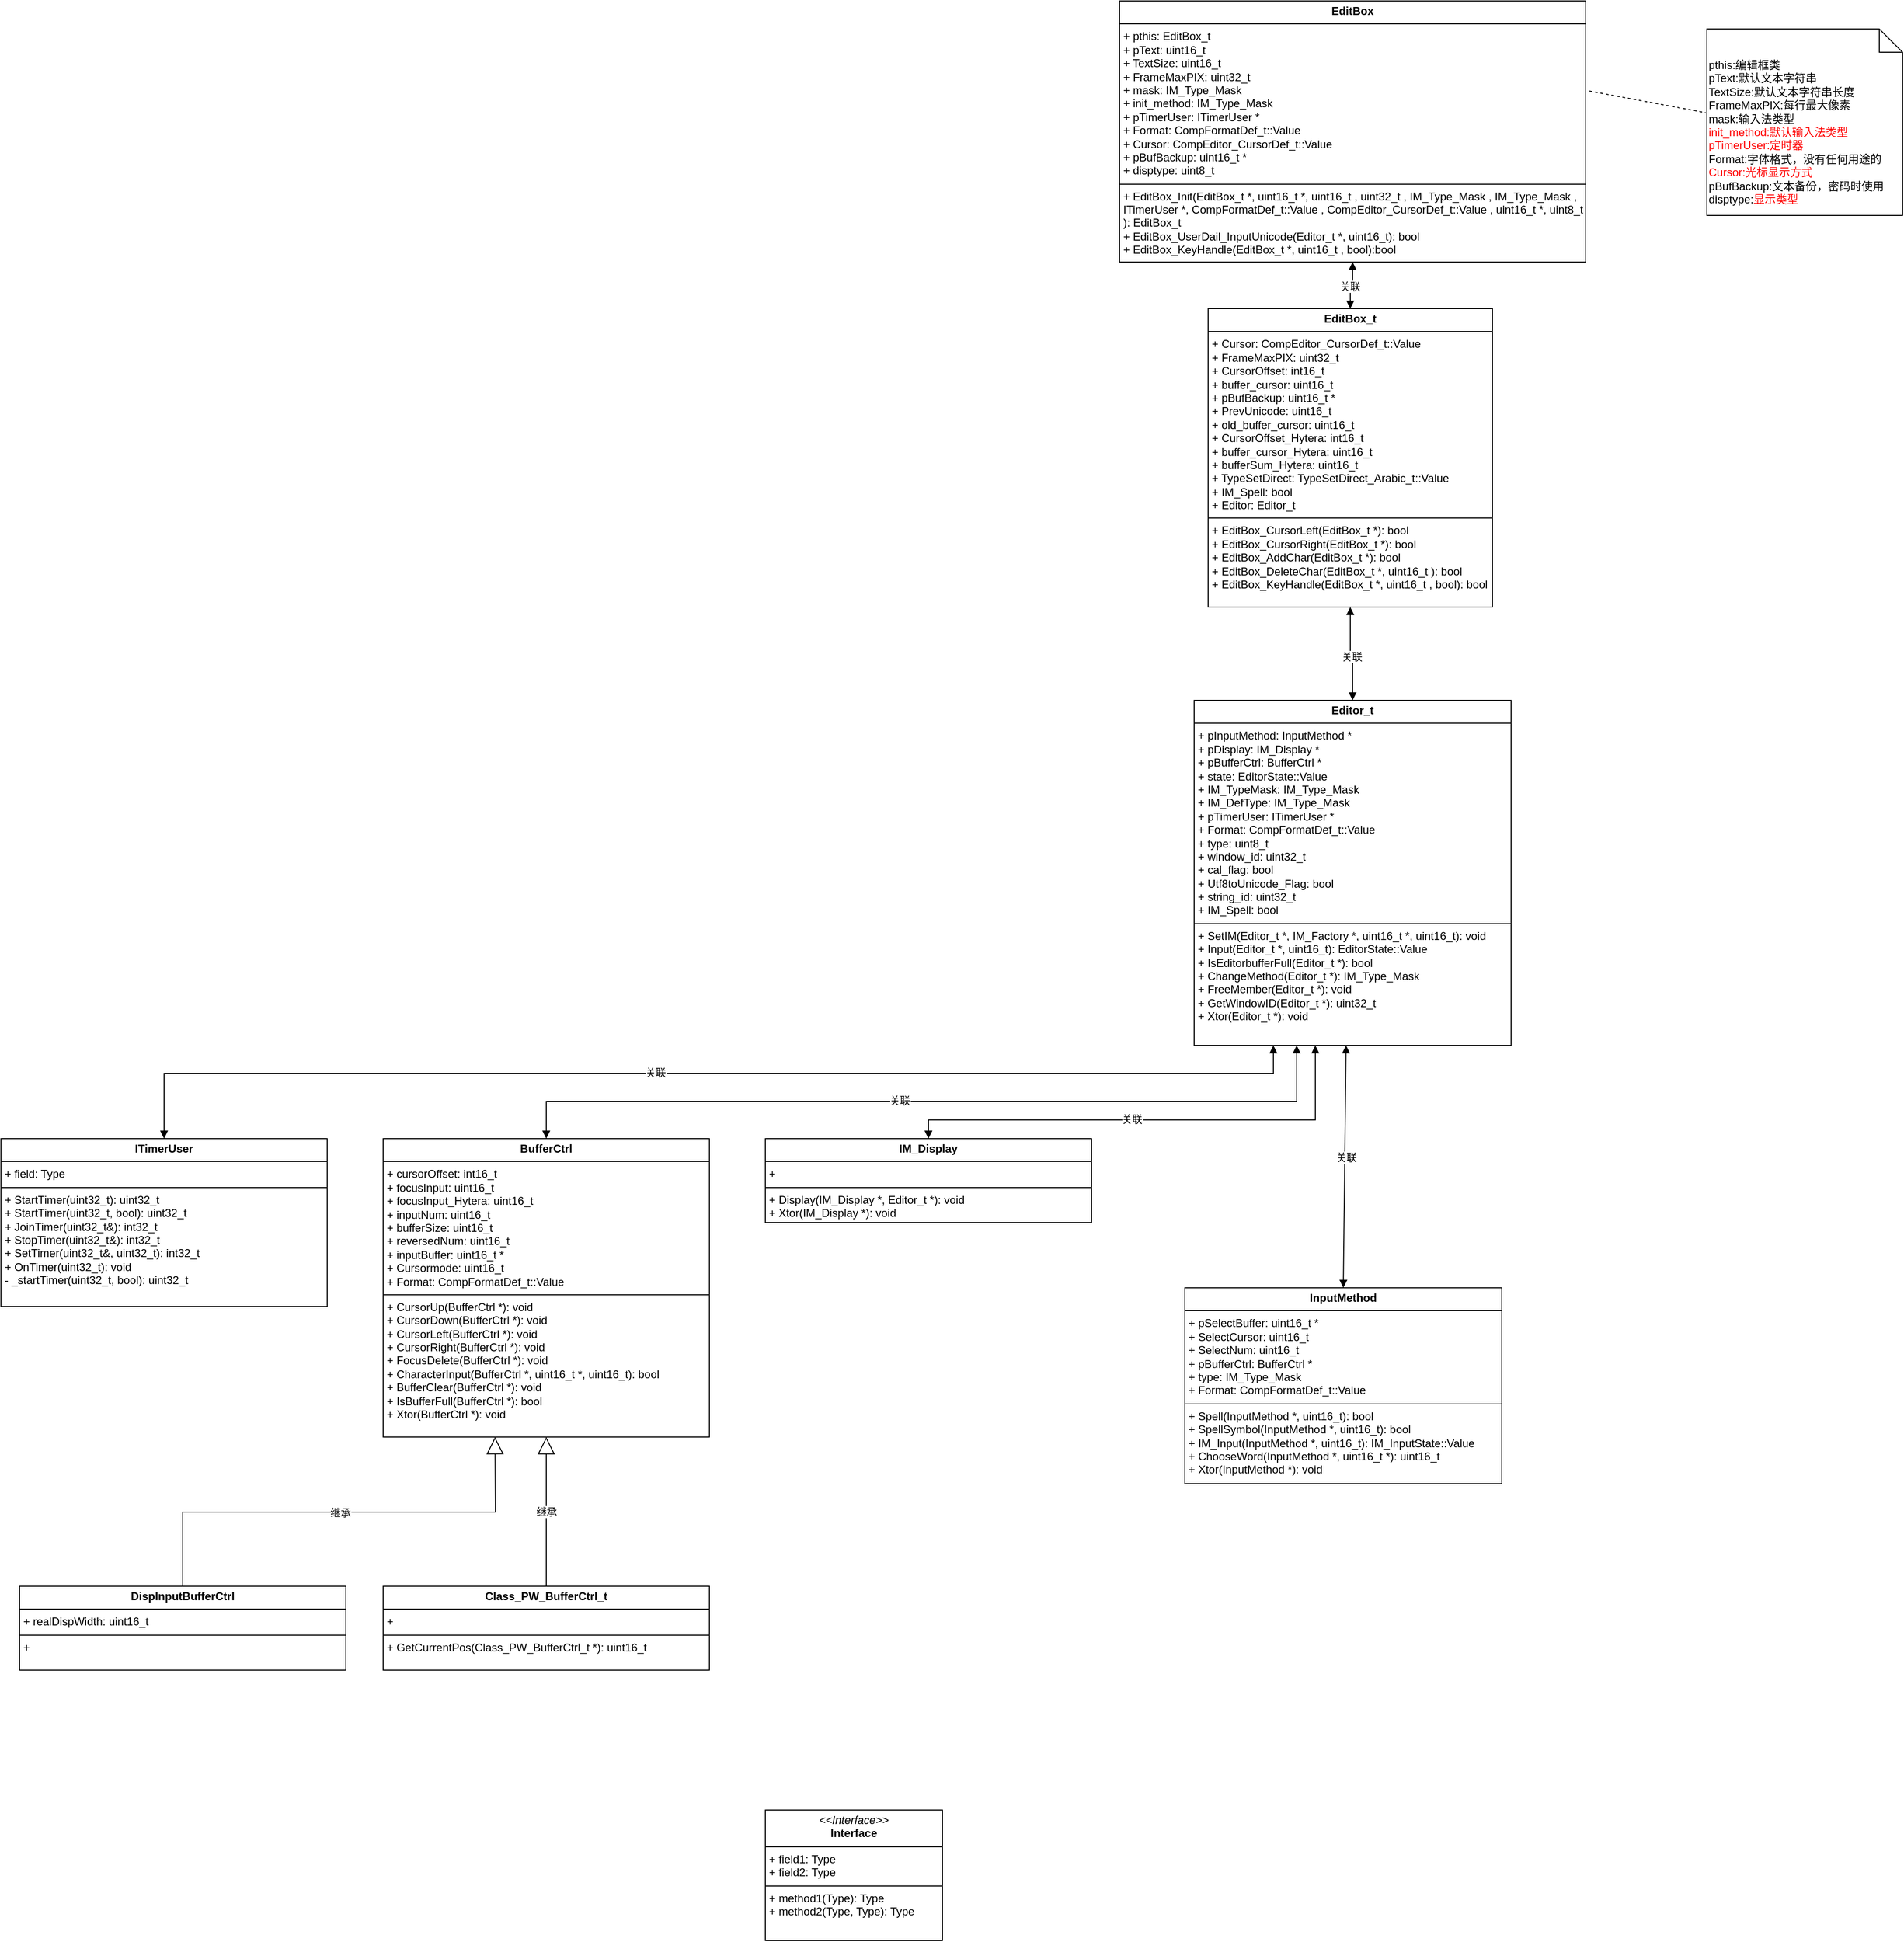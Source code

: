 <mxfile version="24.7.17">
  <diagram name="第 1 页" id="E2rAokYv426lj2ui6Ky3">
    <mxGraphModel dx="2416" dy="649" grid="1" gridSize="10" guides="1" tooltips="1" connect="1" arrows="1" fold="1" page="1" pageScale="1" pageWidth="1169" pageHeight="827" math="0" shadow="0">
      <root>
        <mxCell id="0" />
        <mxCell id="1" parent="0" />
        <mxCell id="XoDWs4bZA6tommtM4KCv-1" value="&lt;p style=&quot;margin:0px;margin-top:4px;text-align:center;&quot;&gt;&lt;b&gt;EditBox&lt;/b&gt;&lt;/p&gt;&lt;hr size=&quot;1&quot; style=&quot;border-style:solid;&quot;&gt;&lt;p style=&quot;margin:0px;margin-left:4px;&quot;&gt;+ pthis: EditBox_t&lt;/p&gt;&lt;p style=&quot;margin:0px;margin-left:4px;&quot;&gt;+&amp;nbsp;pText:&amp;nbsp;uint16_t&lt;/p&gt;&lt;p style=&quot;margin:0px;margin-left:4px;&quot;&gt;+ TextSize:&amp;nbsp;uint16_t&lt;/p&gt;&lt;p style=&quot;margin:0px;margin-left:4px;&quot;&gt;+ FrameMaxPIX:&amp;nbsp;uint32_t&lt;br&gt;&lt;/p&gt;&lt;p style=&quot;margin:0px;margin-left:4px;&quot;&gt;+ mask:&amp;nbsp;IM_Type_Mask&lt;br&gt;&lt;/p&gt;&lt;p style=&quot;margin:0px;margin-left:4px;&quot;&gt;+ init_method:&amp;nbsp;IM_Type_Mask&lt;br&gt;&lt;/p&gt;&lt;p style=&quot;margin:0px;margin-left:4px;&quot;&gt;+ pTimerUser:&amp;nbsp;ITimerUser *&lt;br&gt;&lt;/p&gt;&lt;p style=&quot;margin:0px;margin-left:4px;&quot;&gt;+ Format:&amp;nbsp;CompFormatDef_t::Value&lt;br&gt;&lt;/p&gt;&lt;p style=&quot;margin:0px;margin-left:4px;&quot;&gt;+ Cursor:&amp;nbsp;CompEditor_CursorDef_t::Value&lt;br&gt;&lt;/p&gt;&lt;p style=&quot;margin:0px;margin-left:4px;&quot;&gt;+ pBufBackup:&amp;nbsp;uint16_t *&lt;br&gt;&lt;/p&gt;&lt;p style=&quot;margin:0px;margin-left:4px;&quot;&gt;+ disptype:&amp;nbsp;uint8_t&lt;/p&gt;&lt;hr size=&quot;1&quot; style=&quot;border-style:solid;&quot;&gt;&lt;p style=&quot;margin:0px;margin-left:4px;&quot;&gt;+ EditBox_Init(EditBox_t *, uint16_t *, uint16_t , uint32_t , IM_Type_Mask , IM_Type_Mask , ITimerUser *, CompFormatDef_t::Value , CompEditor_CursorDef_t::Value , uint16_t *, uint8_t ): EditBox_t&lt;/p&gt;&lt;p style=&quot;margin:0px;margin-left:4px;&quot;&gt;+ EditBox_UserDail_InputUnicode(Editor_t *, uint16_t): bool&lt;/p&gt;&lt;p style=&quot;margin:0px;margin-left:4px;&quot;&gt;+ EditBox_KeyHandle(EditBox_t *, uint16_t , bool):bool&lt;/p&gt;" style="verticalAlign=top;align=left;overflow=fill;html=1;whiteSpace=wrap;" vertex="1" parent="1">
          <mxGeometry x="90" y="90" width="500" height="280" as="geometry" />
        </mxCell>
        <mxCell id="XoDWs4bZA6tommtM4KCv-2" value="&lt;p style=&quot;margin:0px;margin-top:4px;text-align:center;&quot;&gt;&lt;i&gt;&amp;lt;&amp;lt;Interface&amp;gt;&amp;gt;&lt;/i&gt;&lt;br/&gt;&lt;b&gt;Interface&lt;/b&gt;&lt;/p&gt;&lt;hr size=&quot;1&quot; style=&quot;border-style:solid;&quot;/&gt;&lt;p style=&quot;margin:0px;margin-left:4px;&quot;&gt;+ field1: Type&lt;br/&gt;+ field2: Type&lt;/p&gt;&lt;hr size=&quot;1&quot; style=&quot;border-style:solid;&quot;/&gt;&lt;p style=&quot;margin:0px;margin-left:4px;&quot;&gt;+ method1(Type): Type&lt;br/&gt;+ method2(Type, Type): Type&lt;/p&gt;" style="verticalAlign=top;align=left;overflow=fill;html=1;whiteSpace=wrap;" vertex="1" parent="1">
          <mxGeometry x="-290" y="2030" width="190" height="140" as="geometry" />
        </mxCell>
        <mxCell id="XoDWs4bZA6tommtM4KCv-30" value="&lt;div&gt;pthis:编辑框类&lt;/div&gt;&lt;div&gt;pText:默认文本字符串&lt;/div&gt;&lt;div&gt;TextSize:默认文本字符串长度&lt;/div&gt;&lt;div&gt;FrameMaxPIX:每行最大像素&lt;/div&gt;&lt;div&gt;mask:输入法类型&lt;/div&gt;&lt;div&gt;&lt;font color=&quot;#ff0000&quot;&gt;init_method:默认输入法类型&lt;/font&gt;&lt;/div&gt;&lt;div&gt;&lt;font color=&quot;#ff0000&quot;&gt;pTimerUser:定时器&lt;/font&gt;&lt;/div&gt;&lt;div&gt;Format:字体格式，没有任何用途的&lt;/div&gt;&lt;div&gt;&lt;font color=&quot;#ff0000&quot;&gt;Cursor:光标显示方式&lt;/font&gt;&lt;/div&gt;&lt;div&gt;pBufBackup:文本备份，密码时使用&lt;/div&gt;&lt;div&gt;disptype:&lt;font color=&quot;#ff0000&quot;&gt;显示类型&lt;/font&gt;&lt;/div&gt;" style="shape=note2;boundedLbl=1;whiteSpace=wrap;html=1;size=25;verticalAlign=top;align=left;" vertex="1" parent="1">
          <mxGeometry x="720" y="120" width="210" height="200" as="geometry" />
        </mxCell>
        <mxCell id="XoDWs4bZA6tommtM4KCv-33" value="" style="endArrow=none;startArrow=none;endFill=0;startFill=0;endSize=8;html=1;verticalAlign=bottom;dashed=1;labelBackgroundColor=none;rounded=0;exitX=1.008;exitY=0.345;exitDx=0;exitDy=0;entryX=-0.006;entryY=0.449;entryDx=0;entryDy=0;entryPerimeter=0;exitPerimeter=0;" edge="1" parent="1" source="XoDWs4bZA6tommtM4KCv-1" target="XoDWs4bZA6tommtM4KCv-30">
          <mxGeometry width="160" relative="1" as="geometry">
            <mxPoint x="510" y="370" as="sourcePoint" />
            <mxPoint x="560" y="370" as="targetPoint" />
          </mxGeometry>
        </mxCell>
        <mxCell id="XoDWs4bZA6tommtM4KCv-35" value="&lt;p style=&quot;margin:0px;margin-top:4px;text-align:center;&quot;&gt;&lt;b&gt;EditBox_t&lt;/b&gt;&lt;br&gt;&lt;/p&gt;&lt;hr size=&quot;1&quot; style=&quot;border-style:solid;&quot;&gt;&lt;p style=&quot;margin:0px;margin-left:4px;&quot;&gt;+ Cursor: CompEditor_CursorDef_t::Value&lt;/p&gt;&lt;p style=&quot;margin:0px;margin-left:4px;&quot;&gt;+ FrameMaxPIX: uint32_t&lt;br&gt;&lt;/p&gt;&lt;p style=&quot;margin:0px;margin-left:4px;&quot;&gt;+ CursorOffset: int16_t&lt;br&gt;&lt;/p&gt;&lt;p style=&quot;margin:0px;margin-left:4px;&quot;&gt;+ buffer_cursor: uint16_t&lt;br&gt;&lt;/p&gt;&lt;p style=&quot;margin:0px;margin-left:4px;&quot;&gt;+ pBufBackup: uint16_t *&lt;br&gt;&lt;/p&gt;&lt;p style=&quot;margin:0px;margin-left:4px;&quot;&gt;+ PrevUnicode: uint16_t&lt;br&gt;&lt;/p&gt;&lt;p style=&quot;margin:0px;margin-left:4px;&quot;&gt;+ old_buffer_cursor: uint16_t&lt;br&gt;&lt;/p&gt;&lt;p style=&quot;margin:0px;margin-left:4px;&quot;&gt;+ CursorOffset_Hytera: int16_t&lt;br&gt;&lt;/p&gt;&lt;p style=&quot;margin:0px;margin-left:4px;&quot;&gt;+ buffer_cursor_Hytera: uint16_t&lt;br&gt;&lt;/p&gt;&lt;p style=&quot;margin:0px;margin-left:4px;&quot;&gt;+ bufferSum_Hytera: uint16_t&lt;br&gt;&lt;/p&gt;&lt;p style=&quot;margin:0px;margin-left:4px;&quot;&gt;+ TypeSetDirect: TypeSetDirect_Arabic_t::Value&lt;br&gt;&lt;/p&gt;&lt;p style=&quot;margin:0px;margin-left:4px;&quot;&gt;+ IM_Spell: bool&lt;br&gt;&lt;/p&gt;&lt;p style=&quot;margin:0px;margin-left:4px;&quot;&gt;+ Editor: Editor_t&lt;br&gt;&lt;/p&gt;&lt;hr size=&quot;1&quot; style=&quot;border-style:solid;&quot;&gt;&lt;p style=&quot;margin:0px;margin-left:4px;&quot;&gt;+ EditBox_CursorLeft(EditBox_t *): bool&lt;/p&gt;&lt;p style=&quot;margin:0px;margin-left:4px;&quot;&gt;+ EditBox_CursorRight(EditBox_t *): bool&lt;br&gt;&lt;/p&gt;&lt;p style=&quot;margin:0px;margin-left:4px;&quot;&gt;+ EditBox_AddChar(EditBox_t *): bool&lt;br&gt;&lt;/p&gt;&lt;p style=&quot;margin:0px;margin-left:4px;&quot;&gt;+ EditBox_DeleteChar(EditBox_t *, uint16_t ): bool&lt;br&gt;&lt;/p&gt;&lt;p style=&quot;margin:0px;margin-left:4px;&quot;&gt;+ EditBox_KeyHandle(EditBox_t *, uint16_t , bool): bool&lt;br&gt;&lt;/p&gt;" style="verticalAlign=top;align=left;overflow=fill;html=1;whiteSpace=wrap;" vertex="1" parent="1">
          <mxGeometry x="185" y="420" width="305" height="320" as="geometry" />
        </mxCell>
        <mxCell id="XoDWs4bZA6tommtM4KCv-38" value="&lt;p style=&quot;margin:0px;margin-top:4px;text-align:center;&quot;&gt;&lt;b&gt;Editor_t&lt;/b&gt;&lt;br&gt;&lt;/p&gt;&lt;hr size=&quot;1&quot; style=&quot;border-style:solid;&quot;&gt;&lt;p style=&quot;margin:0px;margin-left:4px;&quot;&gt;+ pInputMethod: InputMethod *&lt;/p&gt;&lt;p style=&quot;margin:0px;margin-left:4px;&quot;&gt;+ pDisplay: IM_Display *&lt;br&gt;&lt;/p&gt;&lt;p style=&quot;margin: 0px 0px 0px 4px;&quot;&gt;+ pBufferCtrl: BufferCtrl *&lt;/p&gt;&lt;p style=&quot;margin: 0px 0px 0px 4px;&quot;&gt;+ state: EditorState::Value&lt;/p&gt;&lt;p style=&quot;margin: 0px 0px 0px 4px;&quot;&gt;+ IM_TypeMask: IM_Type_Mask&lt;/p&gt;&lt;p style=&quot;margin: 0px 0px 0px 4px;&quot;&gt;+ IM_DefType: IM_Type_Mask&lt;/p&gt;&lt;p style=&quot;margin: 0px 0px 0px 4px;&quot;&gt;+ pTimerUser: ITimerUser *&lt;/p&gt;&lt;p style=&quot;margin: 0px 0px 0px 4px;&quot;&gt;+ Format: CompFormatDef_t::Value&lt;/p&gt;&lt;p style=&quot;margin: 0px 0px 0px 4px;&quot;&gt;+ type: uint8_t&lt;/p&gt;&lt;p style=&quot;margin: 0px 0px 0px 4px;&quot;&gt;+ window_id: uint32_t&lt;/p&gt;&lt;p style=&quot;margin: 0px 0px 0px 4px;&quot;&gt;+ cal_flag: bool&lt;/p&gt;&lt;p style=&quot;margin: 0px 0px 0px 4px;&quot;&gt;+ Utf8toUnicode_Flag: bool&lt;/p&gt;&lt;p style=&quot;margin: 0px 0px 0px 4px;&quot;&gt;+ string_id: uint32_t&lt;/p&gt;&lt;p style=&quot;margin: 0px 0px 0px 4px;&quot;&gt;+ IM_Spell: bool&lt;/p&gt;&lt;hr size=&quot;1&quot; style=&quot;border-style:solid;&quot;&gt;&lt;p style=&quot;margin:0px;margin-left:4px;&quot;&gt;+ SetIM(Editor_t *, IM_Factory *, uint16_t *, uint16_t): void&lt;/p&gt;&lt;p style=&quot;margin:0px;margin-left:4px;&quot;&gt;+ Input(Editor_t *, uint16_t): EditorState::Value&lt;br&gt;&lt;/p&gt;&lt;p style=&quot;margin:0px;margin-left:4px;&quot;&gt;+ IsEditorbufferFull(Editor_t *): bool&lt;br&gt;&lt;/p&gt;&lt;p style=&quot;margin:0px;margin-left:4px;&quot;&gt;+ ChangeMethod(Editor_t *): IM_Type_Mask&lt;br&gt;&lt;/p&gt;&lt;p style=&quot;margin:0px;margin-left:4px;&quot;&gt;+ FreeMember(Editor_t *): void&lt;br&gt;&lt;/p&gt;&lt;p style=&quot;margin:0px;margin-left:4px;&quot;&gt;+ GetWindowID(Editor_t *): uint32_t&lt;br&gt;&lt;/p&gt;&lt;p style=&quot;margin:0px;margin-left:4px;&quot;&gt;+ Xtor(Editor_t *): void&lt;br&gt;&lt;/p&gt;" style="verticalAlign=top;align=left;overflow=fill;html=1;whiteSpace=wrap;" vertex="1" parent="1">
          <mxGeometry x="170" y="840" width="340" height="370" as="geometry" />
        </mxCell>
        <mxCell id="XoDWs4bZA6tommtM4KCv-39" value="&lt;p style=&quot;margin:0px;margin-top:4px;text-align:center;&quot;&gt;&lt;b&gt;InputMethod&lt;/b&gt;&lt;br&gt;&lt;/p&gt;&lt;hr size=&quot;1&quot; style=&quot;border-style:solid;&quot;&gt;&lt;p style=&quot;margin:0px;margin-left:4px;&quot;&gt;+ pSelectBuffer: uint16_t *&lt;/p&gt;&lt;p style=&quot;margin:0px;margin-left:4px;&quot;&gt;+ SelectCursor: uint16_t&lt;br&gt;&lt;/p&gt;&lt;p style=&quot;margin:0px;margin-left:4px;&quot;&gt;+ SelectNum: uint16_t&lt;br&gt;&lt;/p&gt;&lt;p style=&quot;margin:0px;margin-left:4px;&quot;&gt;+ pBufferCtrl: BufferCtrl *&lt;br&gt;&lt;/p&gt;&lt;p style=&quot;margin:0px;margin-left:4px;&quot;&gt;+ type: IM_Type_Mask&lt;br&gt;&lt;/p&gt;&lt;p style=&quot;margin:0px;margin-left:4px;&quot;&gt;+ Format: CompFormatDef_t::Value&lt;br&gt;&lt;/p&gt;&lt;hr size=&quot;1&quot; style=&quot;border-style:solid;&quot;&gt;&lt;p style=&quot;margin:0px;margin-left:4px;&quot;&gt;+ Spell(InputMethod *, uint16_t): bool&lt;/p&gt;&lt;p style=&quot;margin:0px;margin-left:4px;&quot;&gt;+ SpellSymbol(InputMethod *, uint16_t): bool&lt;br&gt;&lt;/p&gt;&lt;p style=&quot;margin:0px;margin-left:4px;&quot;&gt;+ IM_Input(InputMethod *, uint16_t): IM_InputState::Value&lt;br&gt;&lt;/p&gt;&lt;p style=&quot;margin:0px;margin-left:4px;&quot;&gt;+ ChooseWord(InputMethod *, uint16_t *): uint16_t&lt;br&gt;&lt;/p&gt;&lt;p style=&quot;margin:0px;margin-left:4px;&quot;&gt;+ Xtor(InputMethod *): void&lt;br&gt;&lt;/p&gt;&lt;p style=&quot;margin:0px;margin-left:4px;&quot;&gt;&lt;br&gt;&lt;/p&gt;" style="verticalAlign=top;align=left;overflow=fill;html=1;whiteSpace=wrap;" vertex="1" parent="1">
          <mxGeometry x="160" y="1470" width="340" height="210" as="geometry" />
        </mxCell>
        <mxCell id="XoDWs4bZA6tommtM4KCv-42" value="" style="endArrow=block;startArrow=block;endFill=1;startFill=1;html=1;rounded=0;exitX=0.5;exitY=0;exitDx=0;exitDy=0;" edge="1" parent="1" source="XoDWs4bZA6tommtM4KCv-39">
          <mxGeometry width="160" relative="1" as="geometry">
            <mxPoint x="334.52" y="1309.78" as="sourcePoint" />
            <mxPoint x="333" y="1210" as="targetPoint" />
          </mxGeometry>
        </mxCell>
        <mxCell id="XoDWs4bZA6tommtM4KCv-43" value="关联" style="edgeLabel;html=1;align=center;verticalAlign=middle;resizable=0;points=[];" vertex="1" connectable="0" parent="XoDWs4bZA6tommtM4KCv-42">
          <mxGeometry x="0.075" y="-1" relative="1" as="geometry">
            <mxPoint as="offset" />
          </mxGeometry>
        </mxCell>
        <mxCell id="XoDWs4bZA6tommtM4KCv-44" value="&lt;p style=&quot;margin:0px;margin-top:4px;text-align:center;&quot;&gt;&lt;b&gt;ITimerUser&lt;/b&gt;&lt;br&gt;&lt;/p&gt;&lt;hr size=&quot;1&quot; style=&quot;border-style:solid;&quot;&gt;&lt;p style=&quot;margin:0px;margin-left:4px;&quot;&gt;+ field: Type&lt;/p&gt;&lt;hr size=&quot;1&quot; style=&quot;border-style:solid;&quot;&gt;&lt;p style=&quot;margin:0px;margin-left:4px;&quot;&gt;+ StartTimer(uint32_t): uint32_t&lt;/p&gt;&lt;p style=&quot;margin:0px;margin-left:4px;&quot;&gt;+ StartTimer(uint32_t, bool): uint32_t&lt;br&gt;&lt;/p&gt;&lt;p style=&quot;margin:0px;margin-left:4px;&quot;&gt;+ JoinTimer(uint32_t&amp;amp;): int32_t&lt;br&gt;&lt;/p&gt;&lt;p style=&quot;margin:0px;margin-left:4px;&quot;&gt;+ StopTimer(uint32_t&amp;amp;): int32_t&lt;br&gt;&lt;/p&gt;&lt;p style=&quot;margin:0px;margin-left:4px;&quot;&gt;+ SetTimer(uint32_t&amp;amp;, uint32_t): int32_t&lt;br&gt;&lt;/p&gt;&lt;p style=&quot;margin:0px;margin-left:4px;&quot;&gt;+ OnTimer(uint32_t): void&lt;br&gt;&lt;/p&gt;&lt;p style=&quot;margin:0px;margin-left:4px;&quot;&gt;- _startTimer(uint32_t, bool): uint32_t&lt;br&gt;&lt;/p&gt;" style="verticalAlign=top;align=left;overflow=fill;html=1;whiteSpace=wrap;" vertex="1" parent="1">
          <mxGeometry x="-1110" y="1310" width="350" height="180" as="geometry" />
        </mxCell>
        <mxCell id="XoDWs4bZA6tommtM4KCv-45" value="&lt;p style=&quot;margin:0px;margin-top:4px;text-align:center;&quot;&gt;&lt;b&gt;BufferCtrl&lt;/b&gt;&lt;br&gt;&lt;/p&gt;&lt;hr size=&quot;1&quot; style=&quot;border-style:solid;&quot;&gt;&lt;p style=&quot;margin:0px;margin-left:4px;&quot;&gt;+ cursorOffset: int16_t&lt;/p&gt;&lt;p style=&quot;margin:0px;margin-left:4px;&quot;&gt;+ focusInput: uint16_t&lt;br&gt;&lt;/p&gt;&lt;p style=&quot;margin:0px;margin-left:4px;&quot;&gt;+ focusInput_Hytera: uint16_t&lt;br&gt;&lt;/p&gt;&lt;p style=&quot;margin:0px;margin-left:4px;&quot;&gt;+ inputNum: uint16_t&lt;br&gt;&lt;/p&gt;&lt;p style=&quot;margin:0px;margin-left:4px;&quot;&gt;+ bufferSize: uint16_t&lt;br&gt;&lt;/p&gt;&lt;p style=&quot;margin:0px;margin-left:4px;&quot;&gt;+ reversedNum: uint16_t&lt;br&gt;&lt;/p&gt;&lt;p style=&quot;margin:0px;margin-left:4px;&quot;&gt;+ inputBuffer: uint16_t *&lt;br&gt;&lt;/p&gt;&lt;p style=&quot;margin:0px;margin-left:4px;&quot;&gt;+ Cursormode: uint16_t&lt;br&gt;&lt;/p&gt;&lt;p style=&quot;margin:0px;margin-left:4px;&quot;&gt;+ Format: CompFormatDef_t::Value&lt;br&gt;&lt;/p&gt;&lt;hr size=&quot;1&quot; style=&quot;border-style:solid;&quot;&gt;&lt;p style=&quot;margin:0px;margin-left:4px;&quot;&gt;+ CursorUp(BufferCtrl *): void&lt;/p&gt;&lt;p style=&quot;margin:0px;margin-left:4px;&quot;&gt;+ CursorDown(BufferCtrl *): void&lt;br&gt;&lt;/p&gt;&lt;p style=&quot;margin:0px;margin-left:4px;&quot;&gt;+ CursorLeft(BufferCtrl *): void&lt;br&gt;&lt;/p&gt;&lt;p style=&quot;margin:0px;margin-left:4px;&quot;&gt;+ CursorRight(BufferCtrl *): void&lt;br&gt;&lt;/p&gt;&lt;p style=&quot;margin:0px;margin-left:4px;&quot;&gt;+ FocusDelete(BufferCtrl *): void&lt;br&gt;&lt;/p&gt;&lt;p style=&quot;margin:0px;margin-left:4px;&quot;&gt;+ CharacterInput(BufferCtrl *, uint16_t *, uint16_t): bool&lt;br&gt;&lt;/p&gt;&lt;p style=&quot;margin:0px;margin-left:4px;&quot;&gt;+ BufferClear(BufferCtrl *): void&lt;br&gt;&lt;/p&gt;&lt;p style=&quot;margin:0px;margin-left:4px;&quot;&gt;+ IsBufferFull(BufferCtrl *): bool&lt;br&gt;&lt;/p&gt;&lt;p style=&quot;margin:0px;margin-left:4px;&quot;&gt;+ Xtor(BufferCtrl *): void&lt;br&gt;&lt;/p&gt;" style="verticalAlign=top;align=left;overflow=fill;html=1;whiteSpace=wrap;" vertex="1" parent="1">
          <mxGeometry x="-700" y="1310" width="350" height="320" as="geometry" />
        </mxCell>
        <mxCell id="XoDWs4bZA6tommtM4KCv-46" value="&lt;p style=&quot;margin:0px;margin-top:4px;text-align:center;&quot;&gt;&lt;b&gt;IM_Display&lt;/b&gt;&lt;br&gt;&lt;/p&gt;&lt;hr size=&quot;1&quot; style=&quot;border-style:solid;&quot;&gt;&lt;p style=&quot;margin:0px;margin-left:4px;&quot;&gt;+&lt;/p&gt;&lt;hr size=&quot;1&quot; style=&quot;border-style:solid;&quot;&gt;&lt;p style=&quot;margin:0px;margin-left:4px;&quot;&gt;+ Display(IM_Display *, Editor_t *): void&lt;/p&gt;&lt;p style=&quot;margin:0px;margin-left:4px;&quot;&gt;+ Xtor(IM_Display *): void&lt;br&gt;&lt;/p&gt;" style="verticalAlign=top;align=left;overflow=fill;html=1;whiteSpace=wrap;" vertex="1" parent="1">
          <mxGeometry x="-290" y="1310" width="350" height="90" as="geometry" />
        </mxCell>
        <mxCell id="XoDWs4bZA6tommtM4KCv-57" value="" style="endArrow=block;startArrow=block;endFill=1;startFill=1;html=1;rounded=0;edgeStyle=orthogonalEdgeStyle;exitX=0.5;exitY=1;exitDx=0;exitDy=0;" edge="1" parent="1" source="XoDWs4bZA6tommtM4KCv-1" target="XoDWs4bZA6tommtM4KCv-35">
          <mxGeometry width="160" relative="1" as="geometry">
            <mxPoint x="500" y="400" as="sourcePoint" />
            <mxPoint x="660" y="400" as="targetPoint" />
          </mxGeometry>
        </mxCell>
        <mxCell id="XoDWs4bZA6tommtM4KCv-58" value="关联" style="edgeLabel;html=1;align=center;verticalAlign=middle;resizable=0;points=[];" vertex="1" connectable="0" parent="XoDWs4bZA6tommtM4KCv-57">
          <mxGeometry x="0.075" y="-1" relative="1" as="geometry">
            <mxPoint as="offset" />
          </mxGeometry>
        </mxCell>
        <mxCell id="XoDWs4bZA6tommtM4KCv-64" value="" style="endArrow=block;startArrow=block;endFill=1;startFill=1;html=1;rounded=0;edgeStyle=orthogonalEdgeStyle;entryX=0.5;entryY=0;entryDx=0;entryDy=0;" edge="1" parent="1" target="XoDWs4bZA6tommtM4KCv-46">
          <mxGeometry width="160" relative="1" as="geometry">
            <mxPoint x="300" y="1210" as="sourcePoint" />
            <mxPoint x="840" y="1410" as="targetPoint" />
            <Array as="points">
              <mxPoint x="300" y="1290" />
              <mxPoint x="-115" y="1290" />
            </Array>
          </mxGeometry>
        </mxCell>
        <mxCell id="XoDWs4bZA6tommtM4KCv-65" value="关联" style="edgeLabel;html=1;align=center;verticalAlign=middle;resizable=0;points=[];" vertex="1" connectable="0" parent="XoDWs4bZA6tommtM4KCv-64">
          <mxGeometry x="0.075" y="-1" relative="1" as="geometry">
            <mxPoint as="offset" />
          </mxGeometry>
        </mxCell>
        <mxCell id="XoDWs4bZA6tommtM4KCv-66" value="" style="endArrow=block;startArrow=block;endFill=1;startFill=1;html=1;rounded=0;edgeStyle=orthogonalEdgeStyle;entryX=0.5;entryY=0;entryDx=0;entryDy=0;" edge="1" parent="1" target="XoDWs4bZA6tommtM4KCv-45">
          <mxGeometry width="160" relative="1" as="geometry">
            <mxPoint x="280" y="1210" as="sourcePoint" />
            <mxPoint x="-410" y="1190" as="targetPoint" />
            <Array as="points">
              <mxPoint x="280" y="1270" />
              <mxPoint x="-525" y="1270" />
            </Array>
          </mxGeometry>
        </mxCell>
        <mxCell id="XoDWs4bZA6tommtM4KCv-67" value="关联" style="edgeLabel;html=1;align=center;verticalAlign=middle;resizable=0;points=[];" vertex="1" connectable="0" parent="XoDWs4bZA6tommtM4KCv-66">
          <mxGeometry x="0.075" y="-1" relative="1" as="geometry">
            <mxPoint as="offset" />
          </mxGeometry>
        </mxCell>
        <mxCell id="XoDWs4bZA6tommtM4KCv-68" value="" style="endArrow=block;startArrow=block;endFill=1;startFill=1;html=1;rounded=0;edgeStyle=orthogonalEdgeStyle;entryX=0.5;entryY=0;entryDx=0;entryDy=0;" edge="1" parent="1" target="XoDWs4bZA6tommtM4KCv-44">
          <mxGeometry width="160" relative="1" as="geometry">
            <mxPoint x="255" y="1210" as="sourcePoint" />
            <mxPoint x="-550" y="1310" as="targetPoint" />
            <Array as="points">
              <mxPoint x="255" y="1240" />
              <mxPoint x="-935" y="1240" />
            </Array>
          </mxGeometry>
        </mxCell>
        <mxCell id="XoDWs4bZA6tommtM4KCv-69" value="关联" style="edgeLabel;html=1;align=center;verticalAlign=middle;resizable=0;points=[];" vertex="1" connectable="0" parent="XoDWs4bZA6tommtM4KCv-68">
          <mxGeometry x="0.075" y="-1" relative="1" as="geometry">
            <mxPoint as="offset" />
          </mxGeometry>
        </mxCell>
        <mxCell id="XoDWs4bZA6tommtM4KCv-70" value="" style="endArrow=block;startArrow=block;endFill=1;startFill=1;html=1;rounded=0;edgeStyle=orthogonalEdgeStyle;exitX=0.5;exitY=1;exitDx=0;exitDy=0;entryX=0.5;entryY=0;entryDx=0;entryDy=0;" edge="1" parent="1" source="XoDWs4bZA6tommtM4KCv-35" target="XoDWs4bZA6tommtM4KCv-38">
          <mxGeometry width="160" relative="1" as="geometry">
            <mxPoint x="540" y="640" as="sourcePoint" />
            <mxPoint x="700" y="640" as="targetPoint" />
          </mxGeometry>
        </mxCell>
        <mxCell id="XoDWs4bZA6tommtM4KCv-71" value="关联" style="edgeLabel;html=1;align=center;verticalAlign=middle;resizable=0;points=[];" vertex="1" connectable="0" parent="XoDWs4bZA6tommtM4KCv-70">
          <mxGeometry x="0.075" y="-1" relative="1" as="geometry">
            <mxPoint as="offset" />
          </mxGeometry>
        </mxCell>
        <mxCell id="XoDWs4bZA6tommtM4KCv-72" value="&lt;p style=&quot;margin:0px;margin-top:4px;text-align:center;&quot;&gt;&lt;b&gt;Class_PW_BufferCtrl_t&lt;/b&gt;&lt;br&gt;&lt;/p&gt;&lt;hr size=&quot;1&quot; style=&quot;border-style:solid;&quot;&gt;&lt;p style=&quot;margin:0px;margin-left:4px;&quot;&gt;+&amp;nbsp;&lt;/p&gt;&lt;hr size=&quot;1&quot; style=&quot;border-style:solid;&quot;&gt;&lt;p style=&quot;margin:0px;margin-left:4px;&quot;&gt;+ GetCurrentPos(Class_PW_BufferCtrl_t *): uint16_t&lt;/p&gt;" style="verticalAlign=top;align=left;overflow=fill;html=1;whiteSpace=wrap;" vertex="1" parent="1">
          <mxGeometry x="-700" y="1790" width="350" height="90" as="geometry" />
        </mxCell>
        <mxCell id="XoDWs4bZA6tommtM4KCv-73" value="继承" style="endArrow=block;endSize=16;endFill=0;html=1;rounded=0;edgeStyle=orthogonalEdgeStyle;entryX=0.5;entryY=1;entryDx=0;entryDy=0;exitX=0.5;exitY=0;exitDx=0;exitDy=0;" edge="1" parent="1" source="XoDWs4bZA6tommtM4KCv-72" target="XoDWs4bZA6tommtM4KCv-45">
          <mxGeometry width="160" relative="1" as="geometry">
            <mxPoint x="-640" y="1690" as="sourcePoint" />
            <mxPoint x="-480" y="1690" as="targetPoint" />
          </mxGeometry>
        </mxCell>
        <mxCell id="XoDWs4bZA6tommtM4KCv-74" value="&lt;p style=&quot;margin:0px;margin-top:4px;text-align:center;&quot;&gt;&lt;b&gt;DispInputBufferCtrl&lt;/b&gt;&lt;br&gt;&lt;/p&gt;&lt;hr size=&quot;1&quot; style=&quot;border-style:solid;&quot;&gt;&lt;p style=&quot;margin:0px;margin-left:4px;&quot;&gt;+ realDispWidth: uint16_t&lt;/p&gt;&lt;hr size=&quot;1&quot; style=&quot;border-style:solid;&quot;&gt;&lt;p style=&quot;margin:0px;margin-left:4px;&quot;&gt;+&lt;/p&gt;" style="verticalAlign=top;align=left;overflow=fill;html=1;whiteSpace=wrap;" vertex="1" parent="1">
          <mxGeometry x="-1090" y="1790" width="350" height="90" as="geometry" />
        </mxCell>
        <mxCell id="XoDWs4bZA6tommtM4KCv-75" value="继承" style="endArrow=block;endSize=16;endFill=0;html=1;rounded=0;edgeStyle=orthogonalEdgeStyle;entryX=0.5;entryY=1;entryDx=0;entryDy=0;exitX=0.5;exitY=0;exitDx=0;exitDy=0;" edge="1" parent="1" source="XoDWs4bZA6tommtM4KCv-74">
          <mxGeometry width="160" relative="1" as="geometry">
            <mxPoint x="-580" y="1790" as="sourcePoint" />
            <mxPoint x="-580" y="1630" as="targetPoint" />
          </mxGeometry>
        </mxCell>
      </root>
    </mxGraphModel>
  </diagram>
</mxfile>
